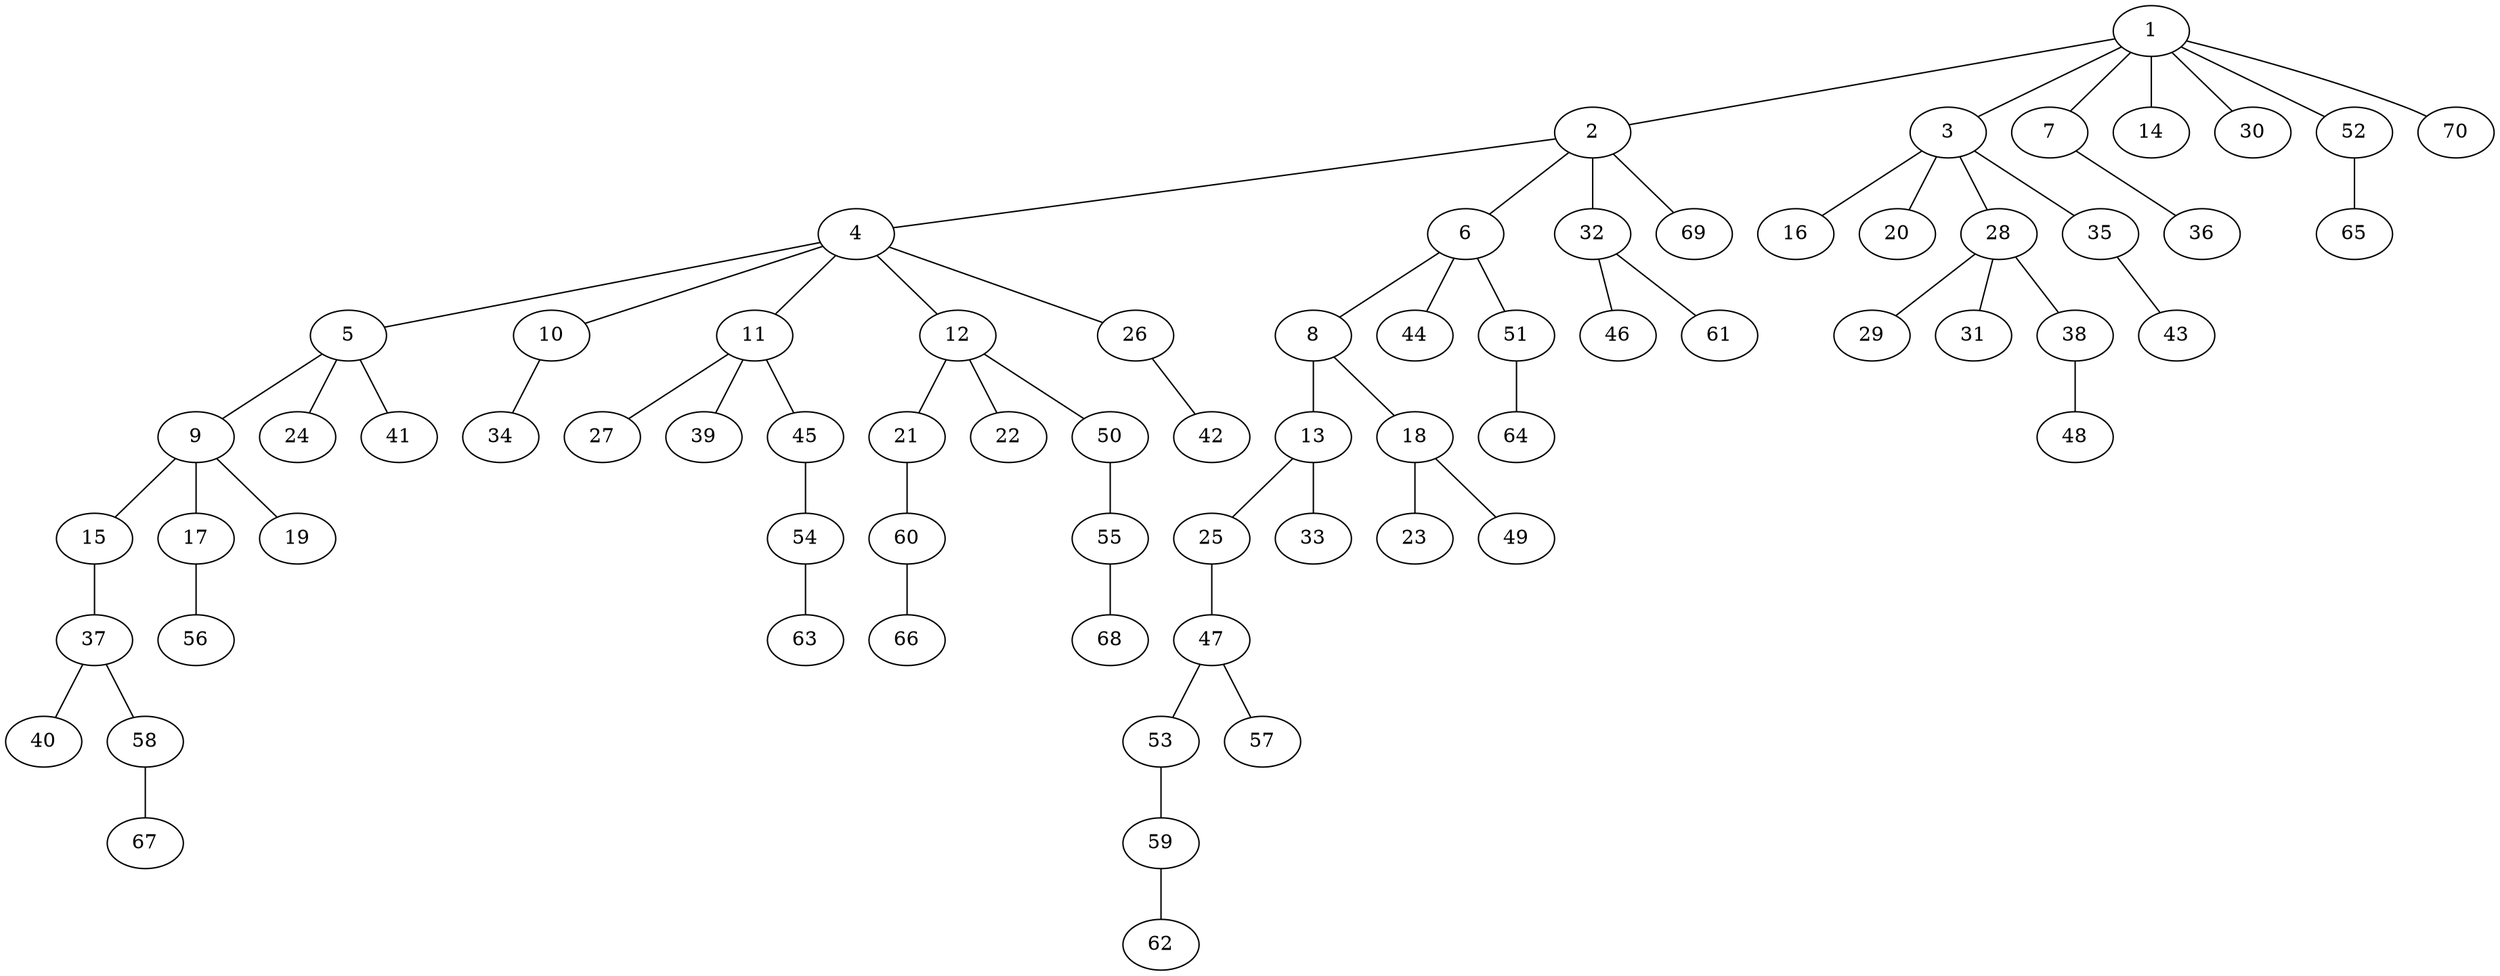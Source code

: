 graph graphname {1--2
1--3
1--7
1--14
1--30
1--52
1--70
2--4
2--6
2--32
2--69
3--16
3--20
3--28
3--35
4--5
4--10
4--11
4--12
4--26
5--9
5--24
5--41
6--8
6--44
6--51
7--36
8--13
8--18
9--15
9--17
9--19
10--34
11--27
11--39
11--45
12--21
12--22
12--50
13--25
13--33
15--37
17--56
18--23
18--49
21--60
25--47
26--42
28--29
28--31
28--38
32--46
32--61
35--43
37--40
37--58
38--48
45--54
47--53
47--57
50--55
51--64
52--65
53--59
54--63
55--68
58--67
59--62
60--66
}